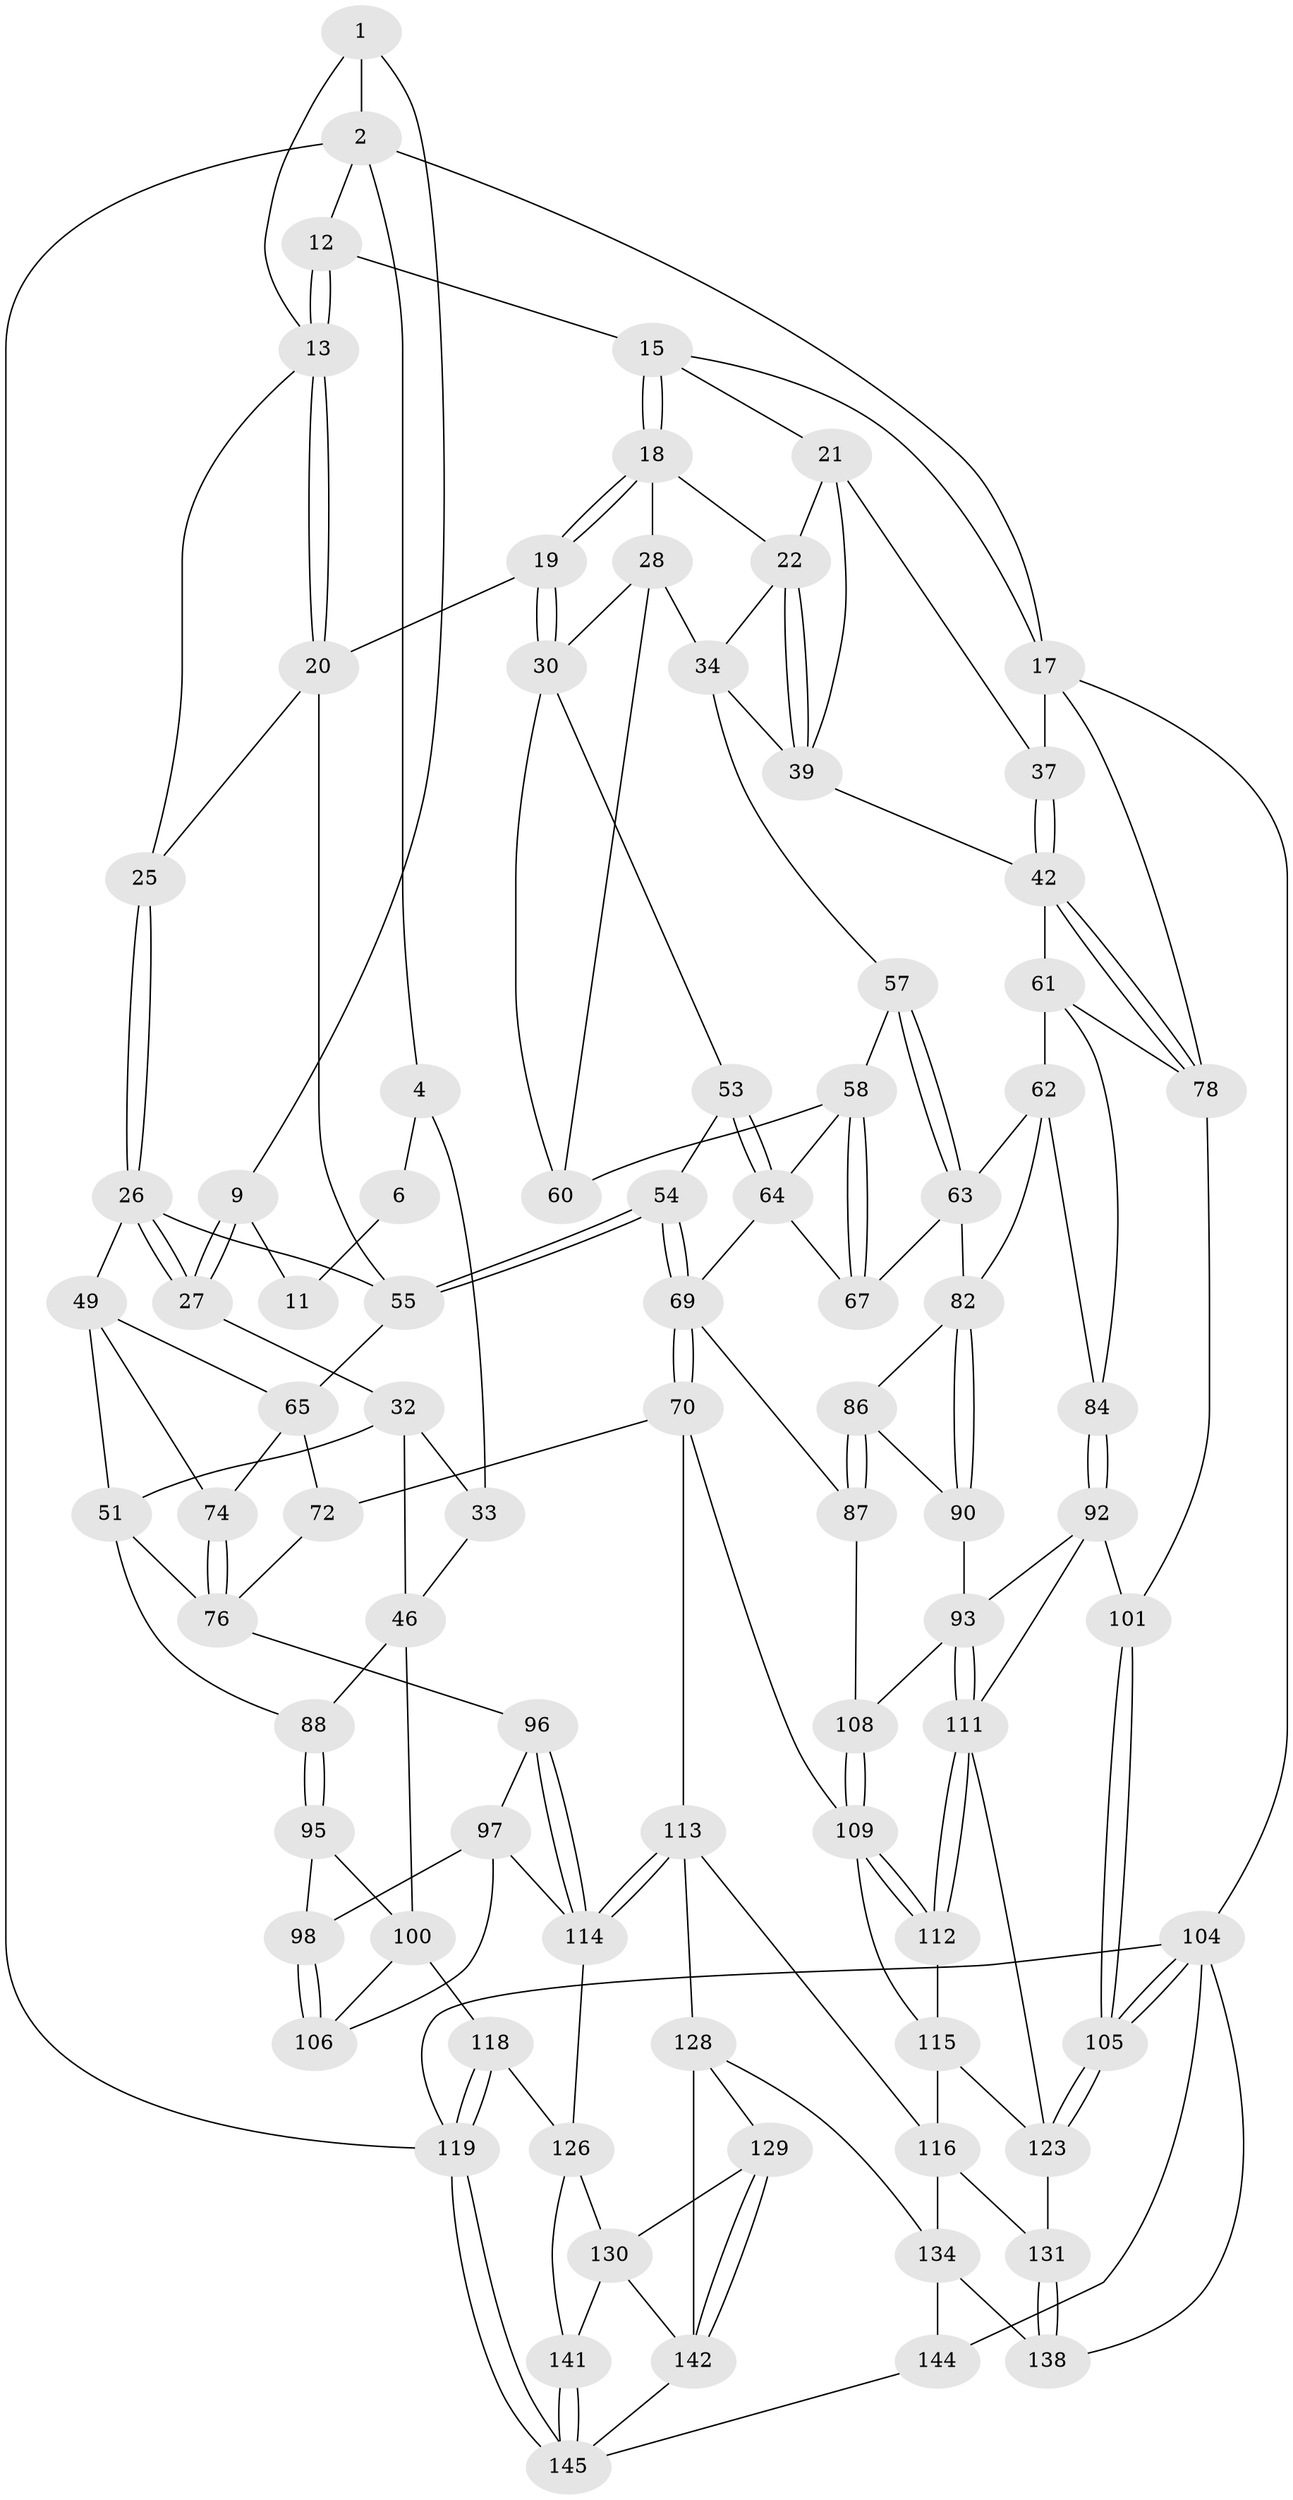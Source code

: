 // original degree distribution, {3: 0.0136986301369863, 4: 0.22602739726027396, 6: 0.21232876712328766, 5: 0.547945205479452}
// Generated by graph-tools (version 1.1) at 2025/11/02/27/25 16:11:55]
// undirected, 86 vertices, 191 edges
graph export_dot {
graph [start="1"]
  node [color=gray90,style=filled];
  1 [pos="+0.21968712577681088+0",super="+8"];
  2 [pos="+0.22856318952507815+0",super="+3"];
  4 [pos="+0+0",super="+5"];
  6 [pos="+0.13473650080805416+0.02782641680206594",super="+7"];
  9 [pos="+0.2589990027709315+0.05959803502619348",super="+10"];
  11 [pos="+0.18689767920729589+0.08730935347135746"];
  12 [pos="+0.51257055259655+0"];
  13 [pos="+0.4171953986569582+0.04021125474183634",super="+14"];
  15 [pos="+0.6070773610031367+0",super="+16"];
  17 [pos="+1+0",super="+36"];
  18 [pos="+0.6241059317489662+0",super="+24"];
  19 [pos="+0.48297418339584147+0.18870969715839192"];
  20 [pos="+0.4671173906406491+0.18542730319257067",super="+35"];
  21 [pos="+0.8472632287581947+0.12886493883152816",super="+38"];
  22 [pos="+0.7968563637195414+0.13632804621497338",super="+23"];
  25 [pos="+0.306697247521829+0.14807718978358234"];
  26 [pos="+0.21469318851640684+0.21622614583750238",super="+48"];
  27 [pos="+0.18668521732816035+0.19982625298628248",super="+31"];
  28 [pos="+0.6035650569480285+0.19261851104224692",super="+29"];
  30 [pos="+0.4994391334496563+0.19725663896889029",super="+52"];
  32 [pos="+0.11306157514919753+0.17584896619902549",super="+45"];
  33 [pos="+0.1064461953505394+0.1711930969851776",super="+44"];
  34 [pos="+0.6377738198097842+0.2014140897755569",super="+40"];
  37 [pos="+0.8886887211827431+0.14566682797791397"];
  39 [pos="+0.7459314994350893+0.2260920310972173",super="+41"];
  42 [pos="+1+0.3250346514557392",super="+43"];
  46 [pos="+0.0014491074162473788+0.4071057578443822",super="+47"];
  49 [pos="+0.2401446450372223+0.322648676482687",super="+50"];
  51 [pos="+0.1961794568325286+0.3573118898721729",super="+77"];
  53 [pos="+0.4863992503843268+0.3482650138058798"];
  54 [pos="+0.47638741736682544+0.3576473332585699"];
  55 [pos="+0.4063678844721071+0.3443386489016518",super="+56"];
  57 [pos="+0.7122953459721176+0.3163288099926199"];
  58 [pos="+0.6619727223874613+0.3443297175853712",super="+59"];
  60 [pos="+0.5862868585427082+0.30969165851730085"];
  61 [pos="+0.8753594038291271+0.35524631085735475",super="+80"];
  62 [pos="+0.82952732997782+0.3770388892054763",super="+81"];
  63 [pos="+0.7723604431743878+0.36923015654990565",super="+66"];
  64 [pos="+0.6134739552162141+0.3751269729566565",super="+68"];
  65 [pos="+0.395153876107039+0.35227690247455784",super="+73"];
  67 [pos="+0.6856853887813887+0.426096131876995"];
  69 [pos="+0.5300598337222804+0.5080383405078125",super="+75"];
  70 [pos="+0.480219335408491+0.5397699917474477",super="+71"];
  72 [pos="+0.4172827362798826+0.5331234502800003"];
  74 [pos="+0.28913240756903213+0.42605183964825466"];
  76 [pos="+0.27752319847235385+0.5397408963336435",super="+85"];
  78 [pos="+1+0.3353004810083567",super="+79"];
  82 [pos="+0.7902923059998235+0.5044016781801098",super="+83"];
  84 [pos="+0.9059846986571253+0.518803977559877"];
  86 [pos="+0.7011343070255761+0.48812869575420653",super="+91"];
  87 [pos="+0.5873185102833591+0.5132313866778386",super="+103"];
  88 [pos="+0.19601394705289024+0.4995703539843787",super="+89"];
  90 [pos="+0.7818699906939124+0.5449957466258484"];
  92 [pos="+0.8636045755456598+0.6005157147887363",super="+102"];
  93 [pos="+0.8050536754845081+0.5896693022007681",super="+94"];
  95 [pos="+0.13418186061310625+0.5626623549695536",super="+99"];
  96 [pos="+0.26092332873957186+0.6211656591319413"];
  97 [pos="+0.22070108881046874+0.6294825783408623",super="+121"];
  98 [pos="+0.13518204182339774+0.5696171951655391"];
  100 [pos="+0+0.5711766360536996",super="+107"];
  101 [pos="+1+0.9336057539932159"];
  104 [pos="+1+1",super="+137"];
  105 [pos="+1+0.9753418478909057"];
  106 [pos="+0.08879939583063501+0.6744536902760717"];
  108 [pos="+0.6314785622074198+0.5763306966468594"];
  109 [pos="+0.6541385541516719+0.6400306077946498",super="+110"];
  111 [pos="+0.7249766512087771+0.6657310403097034",super="+120"];
  112 [pos="+0.6977036285325403+0.6816715852843565"];
  113 [pos="+0.3647611635351205+0.7770241373404951",super="+117"];
  114 [pos="+0.3195396582748814+0.7449861947549705",super="+122"];
  115 [pos="+0.5044981852662755+0.7602075703124838",super="+125"];
  116 [pos="+0.4921097405344686+0.7708854728904132",super="+133"];
  118 [pos="+0+0.7779816545222388"];
  119 [pos="+0+1"];
  123 [pos="+0.81798596171272+0.8001709843090515",super="+124"];
  126 [pos="+0.14269368720772935+0.8383772325475771",super="+127"];
  128 [pos="+0.36126682482731665+0.8528976752880815",super="+136"];
  129 [pos="+0.1756094199692502+0.8565097901500173"];
  130 [pos="+0.1527737460793738+0.8476183179514105",super="+140"];
  131 [pos="+0.6751747669700927+0.8849933550526904",super="+132"];
  134 [pos="+0.4951606776212679+0.9323356984491563",super="+135"];
  138 [pos="+0.7171670254040641+1",super="+139"];
  141 [pos="+0.10690997410153619+0.955891591194205"];
  142 [pos="+0.2962172349256599+0.9956015598606399",super="+143"];
  144 [pos="+0.46817654833273575+1"];
  145 [pos="+0+1",super="+146"];
  1 -- 2;
  1 -- 9;
  1 -- 13;
  2 -- 12;
  2 -- 17;
  2 -- 4;
  2 -- 119;
  4 -- 33 [weight=2];
  4 -- 6;
  6 -- 11 [weight=2];
  9 -- 27 [weight=2];
  9 -- 27;
  9 -- 11;
  12 -- 13;
  12 -- 13;
  12 -- 15;
  13 -- 20;
  13 -- 20;
  13 -- 25;
  15 -- 18;
  15 -- 18;
  15 -- 17;
  15 -- 21;
  17 -- 104;
  17 -- 37;
  17 -- 78;
  18 -- 19;
  18 -- 19;
  18 -- 28;
  18 -- 22;
  19 -- 20;
  19 -- 30;
  19 -- 30;
  20 -- 25;
  20 -- 55;
  21 -- 22;
  21 -- 37;
  21 -- 39;
  22 -- 39;
  22 -- 39;
  22 -- 34;
  25 -- 26;
  25 -- 26;
  26 -- 27;
  26 -- 27;
  26 -- 49;
  26 -- 55;
  27 -- 32;
  28 -- 34;
  28 -- 60;
  28 -- 30;
  30 -- 60;
  30 -- 53;
  32 -- 33;
  32 -- 51;
  32 -- 46;
  33 -- 46;
  34 -- 57;
  34 -- 39;
  37 -- 42;
  37 -- 42;
  39 -- 42;
  42 -- 78;
  42 -- 78;
  42 -- 61;
  46 -- 100;
  46 -- 88;
  49 -- 65;
  49 -- 74;
  49 -- 51;
  51 -- 88;
  51 -- 76;
  53 -- 54;
  53 -- 64;
  53 -- 64;
  54 -- 55;
  54 -- 55;
  54 -- 69;
  54 -- 69;
  55 -- 65;
  57 -- 58;
  57 -- 63;
  57 -- 63;
  58 -- 67;
  58 -- 67;
  58 -- 64;
  58 -- 60;
  61 -- 62;
  61 -- 84;
  61 -- 78;
  62 -- 63;
  62 -- 82;
  62 -- 84;
  63 -- 82;
  63 -- 67;
  64 -- 67;
  64 -- 69;
  65 -- 72;
  65 -- 74;
  69 -- 70;
  69 -- 70;
  69 -- 87;
  70 -- 109;
  70 -- 72;
  70 -- 113;
  72 -- 76;
  74 -- 76;
  74 -- 76;
  76 -- 96;
  78 -- 101;
  82 -- 90;
  82 -- 90;
  82 -- 86;
  84 -- 92;
  84 -- 92;
  86 -- 87 [weight=2];
  86 -- 87;
  86 -- 90;
  87 -- 108;
  88 -- 95 [weight=2];
  88 -- 95;
  90 -- 93;
  92 -- 93;
  92 -- 101;
  92 -- 111;
  93 -- 111;
  93 -- 111;
  93 -- 108;
  95 -- 98;
  95 -- 100;
  96 -- 97;
  96 -- 114;
  96 -- 114;
  97 -- 98;
  97 -- 106;
  97 -- 114;
  98 -- 106;
  98 -- 106;
  100 -- 106;
  100 -- 118;
  101 -- 105;
  101 -- 105;
  104 -- 105;
  104 -- 105;
  104 -- 119;
  104 -- 138;
  104 -- 144;
  105 -- 123;
  105 -- 123;
  108 -- 109;
  108 -- 109;
  109 -- 112;
  109 -- 112;
  109 -- 115;
  111 -- 112;
  111 -- 112;
  111 -- 123;
  112 -- 115;
  113 -- 114;
  113 -- 114;
  113 -- 128;
  113 -- 116;
  114 -- 126;
  115 -- 116;
  115 -- 123;
  116 -- 131;
  116 -- 134;
  118 -- 119;
  118 -- 119;
  118 -- 126;
  119 -- 145;
  119 -- 145;
  123 -- 131;
  126 -- 130;
  126 -- 141;
  128 -- 129;
  128 -- 142;
  128 -- 134;
  129 -- 130;
  129 -- 142;
  129 -- 142;
  130 -- 141;
  130 -- 142;
  131 -- 138 [weight=2];
  131 -- 138;
  134 -- 138;
  134 -- 144;
  141 -- 145;
  141 -- 145;
  142 -- 145;
  144 -- 145;
}
